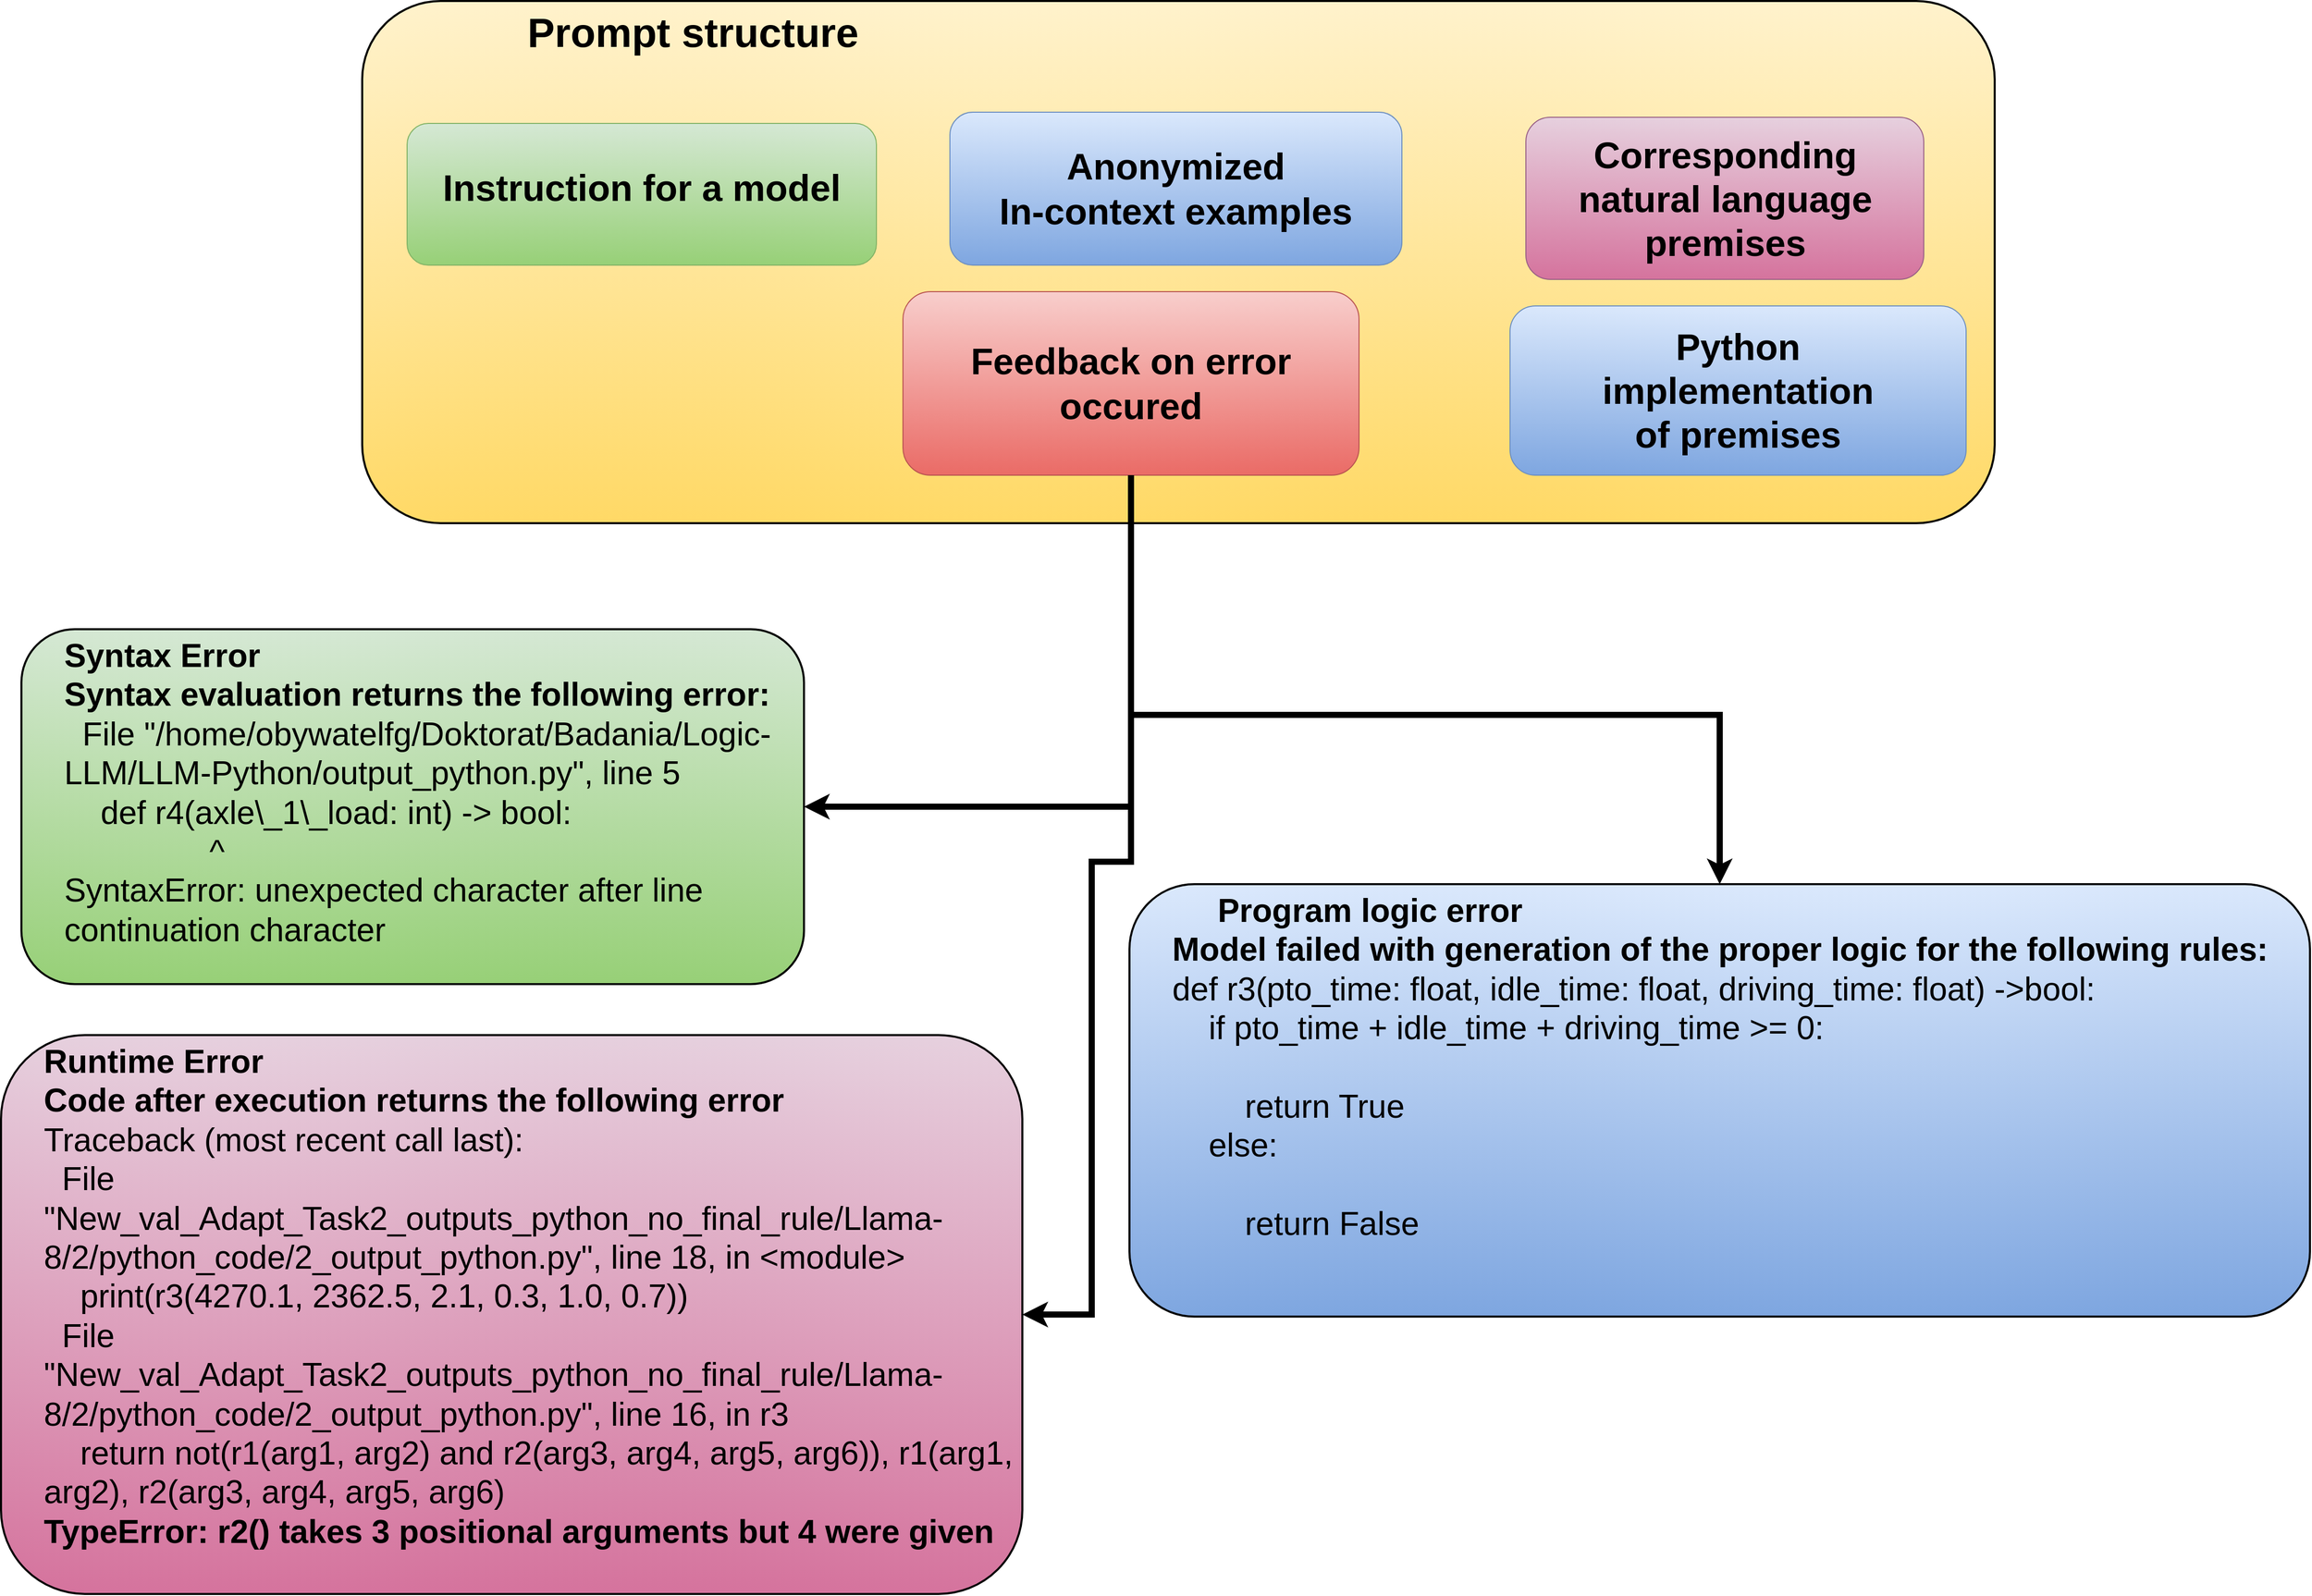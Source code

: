 <mxfile version="26.0.3">
  <diagram name="Strona-1" id="UjXCVasWLxkMrWe1ADRP">
    <mxGraphModel dx="3585" dy="2098" grid="0" gridSize="10" guides="1" tooltips="1" connect="1" arrows="1" fold="1" page="1" pageScale="1" pageWidth="2336" pageHeight="1654" math="0" shadow="0">
      <root>
        <mxCell id="0" />
        <mxCell id="1" parent="0" />
        <mxCell id="UVYFk7r7LEseW1YD5qGI-1" value="&lt;blockquote style=&quot;margin: 0 0 0 40px; border: none; padding: 0px;&quot;&gt;&lt;blockquote style=&quot;margin: 0 0 0 40px; border: none; padding: 0px;&quot;&gt;&lt;blockquote style=&quot;margin: 0 0 0 40px; border: none; padding: 0px;&quot;&gt;&lt;blockquote style=&quot;margin: 0 0 0 40px; border: none; padding: 0px;&quot;&gt;&lt;div&gt;&lt;b style=&quot;font-size: 40px; background-color: transparent; color: light-dark(rgb(0, 0, 0), rgb(255, 255, 255));&quot;&gt;Prompt structure&lt;/b&gt;&lt;/div&gt;&lt;/blockquote&gt;&lt;/blockquote&gt;&lt;/blockquote&gt;&lt;/blockquote&gt;" style="text;html=1;align=left;verticalAlign=top;whiteSpace=wrap;rounded=1;strokeColor=#000000;fillColor=#fff2cc;strokeWidth=2;gradientColor=#ffd966;" parent="1" vertex="1">
          <mxGeometry x="403" y="12" width="1600" height="512" as="geometry" />
        </mxCell>
        <mxCell id="UVYFk7r7LEseW1YD5qGI-2" value="&lt;b style=&quot;font-size: 36px; background-color: transparent; color: light-dark(rgb(0, 0, 0), rgb(255, 255, 255));&quot;&gt;Instruction for a model&lt;/b&gt;&lt;br&gt;&lt;blockquote style=&quot;margin: 0 0 0 40px; border: none; padding: 0px;&quot;&gt;&lt;div&gt;&lt;br&gt;&lt;/div&gt;&lt;/blockquote&gt;" style="text;html=1;align=center;verticalAlign=middle;whiteSpace=wrap;rounded=1;strokeColor=#82b366;fillColor=#d5e8d4;gradientColor=#97d077;" parent="1" vertex="1">
          <mxGeometry x="447" y="132" width="460" height="139" as="geometry" />
        </mxCell>
        <mxCell id="UVYFk7r7LEseW1YD5qGI-7" value="&lt;font style=&quot;font-size: 36px;&quot;&gt;&lt;b style=&quot;&quot;&gt;Anonymized&lt;/b&gt;&lt;/font&gt;&lt;div&gt;&lt;font style=&quot;font-size: 36px;&quot;&gt;&lt;b style=&quot;&quot;&gt;In-context examples&lt;/b&gt;&lt;/font&gt;&lt;b style=&quot;background-color: transparent; color: light-dark(rgb(0, 0, 0), rgb(255, 255, 255));&quot;&gt;&lt;span style=&quot;background-color: transparent; color: light-dark(rgba(0, 0, 0, 0), rgba(0, 0, 0, 0)); font-family: monospace; font-size: 0px; text-wrap-mode: nowrap;&quot;&gt;%3CmxGraphModel%3E%3Croot%3E%3CmxCell%20id%3D%220%22%2F%3E%3CmxCell%20id%3D%221%22%20parent%3D%220%22%2F%3E%3CmxCell%20id%3D%222%22%20value%3D%22%26lt%3Bfont%20style%3D%26quot%3Bfont-size%3A%2036px%3B%26quot%3B%26gt%3B%26lt%3Bb%20style%3D%26quot%3B%26quot%3B%26gt%3BSystem%20Message%26lt%3B%2Fb%26gt%3B%26lt%3B%2Ffont%26gt%3B%26lt%3Bdiv%26gt%3B%26lt%3Bdiv%26gt%3B%26lt%3Bfont%20style%3D%26quot%3Bfont-size%3A%2024px%3B%26quot%3B%26gt%3BYou%20are%20a%20logician%20with%20a%20background%20in%20mathematics%20that%20translates%20natural%20language%26amp%3Bnbsp%3B%26lt%3B%2Ffont%26gt%3B%26lt%3Bspan%20style%3D%26quot%3Bfont-size%3A%2024px%3B%20background-color%3A%20transparent%3B%20color%3A%20light-dark(rgb(0%2C%200%2C%200)%2C%20rgb(255%2C%20255%2C%20255))%3B%26quot%3B%26gt%3Breasoning%20text%20to%20Python3%20code%20so%20that%20these%20natural%20language%20reasoning%20problems%20can%20be%20solved.%26lt%3B%2Fspan%26gt%3B%26lt%3B%2Fdiv%26gt%3B%26lt%3Bdiv%26gt%3B%26lt%3Bfont%20style%3D%26quot%3Bfont-size%3A%2024px%3B%26quot%3B%26gt%3BDuring%20the%20translation%2C%20please%20pay%20close%20attention%20to%20defining%20variables%20and%20rules.%26lt%3B%2Ffont%26gt%3B%26lt%3B%2Fdiv%26gt%3B%26lt%3Bdiv%26gt%3B%26lt%3Bfont%20style%3D%26quot%3Bfont-size%3A%2024px%3B%26quot%3B%26gt%3BDo%20not%20add%20any%20comments%20from%20you.%26lt%3B%2Ffont%26gt%3B%26lt%3B%2Fdiv%26gt%3B%26lt%3Bdiv%26gt%3B%26lt%3Bfont%20style%3D%26quot%3Bfont-size%3A%2024px%3B%26quot%3B%26gt%3BBe%20guided%20by%20the%20following%20example%3A%26lt%3B%2Ffont%26gt%3B%26lt%3B%2Fdiv%26gt%3B%26lt%3B%2Fdiv%26gt%3B%22%20style%3D%22text%3Bhtml%3D1%3Balign%3Dleft%3BverticalAlign%3Dtop%3BwhiteSpace%3Dwrap%3Brounded%3D0%3B%22%20vertex%3D%221%22%20parent%3D%221%22%3E%3CmxGeometry%20x%3D%22497%22%20y%3D%22238%22%20width%3D%22740%22%20height%3D%22263%22%20as%3D%22geometry%22%2F%3E%3C%2FmxCell%3E%3C%2Froot%3E%3C%2FmxGraphModel%3E&lt;/span&gt;&lt;/b&gt;&lt;/div&gt;" style="text;html=1;align=center;verticalAlign=middle;whiteSpace=wrap;rounded=1;strokeColor=#6c8ebf;fillColor=#dae8fc;gradientColor=#7ea6e0;" parent="1" vertex="1">
          <mxGeometry x="979" y="121" width="443" height="150" as="geometry" />
        </mxCell>
        <mxCell id="UVYFk7r7LEseW1YD5qGI-8" value="&lt;font style=&quot;font-size: 36px;&quot;&gt;&lt;b style=&quot;&quot;&gt;Corresponding natural language premises&lt;/b&gt;&lt;/font&gt;&lt;span style=&quot;background-color: transparent; text-wrap-mode: nowrap; color: light-dark(rgba(0, 0, 0, 0), rgba(0, 0, 0, 0)); font-family: monospace; font-size: 0px;&quot;&gt;%3CmxGraphModel%3E%3Croot%3E%3CmxCell%20id%3D%220%22%2F%3E%3CmxCell%20id%3D%221%22%20parent%3D%220%22%2F%3E%3CmxCell%20id%3D%222%22%20value%3D%22%26lt%3Bfont%20style%3D%26quot%3Bfont-size%3A%2036px%3B%26quot%3B%26gt%3B%26lt%3Bb%20style%3D%26quot%3B%26quot%3B%26gt%3BSystem%20Message%26lt%3B%2Fb%26gt%3B%26lt%3B%2Ffont%26gt%3B%26lt%3Bdiv%26gt%3B%26lt%3Bdiv%26gt%3B%26lt%3Bfont%20style%3D%26quot%3Bfont-size%3A%2024px%3B%26quot%3B%26gt%3BYou%20are%20a%20logician%20with%20a%20background%20in%20mathematics%20that%20translates%20natural%20language%26amp%3Bnbsp%3B%26lt%3B%2Ffont%26gt%3B%26lt%3Bspan%20style%3D%26quot%3Bfont-size%3A%2024px%3B%20background-color%3A%20transparent%3B%20color%3A%20light-dark(rgb(0%2C%200%2C%200)%2C%20rgb(255%2C%20255%2C%20255))%3B%26quot%3B%26gt%3Breasoning%20text%20to%20Python3%20code%20so%20that%20these%20natural%20language%20reasoning%20problems%20can%20be%20solved.%26lt%3B%2Fspan%26gt%3B%26lt%3B%2Fdiv%26gt%3B%26lt%3Bdiv%26gt%3B%26lt%3Bfont%20style%3D%26quot%3Bfont-size%3A%2024px%3B%26quot%3B%26gt%3BDuring%20the%20translation%2C%20please%20pay%20close%20attention%20to%20defining%20variables%20and%20rules.%26lt%3B%2Ffont%26gt%3B%26lt%3B%2Fdiv%26gt%3B%26lt%3Bdiv%26gt%3B%26lt%3Bfont%20style%3D%26quot%3Bfont-size%3A%2024px%3B%26quot%3B%26gt%3BDo%20not%20add%20any%20comments%20from%20you.%26lt%3B%2Ffont%26gt%3B%26lt%3B%2Fdiv%26gt%3B%26lt%3Bdiv%26gt%3B%26lt%3Bfont%20style%3D%26quot%3Bfont-size%3A%2024px%3B%26quot%3B%26gt%3BBe%20guided%20by%20the%20following%20example%3A%26lt%3B%2Ffont%26gt%3B%26lt%3B%2Fdiv%26gt%3B%26lt%3B%2Fdiv%26gt%3B%22%20style%3D%22text%3Bhtml%3D1%3Balign%3Dleft%3BverticalAlign%3Dtop%3BwhiteSpace%3Dwrap%3Brounded%3D0%3B%22%20vertex%3D%221%22%20parent%3D%221%22%3E%3CmxGeometry%20x%3D%22497%22%20y%3D%22238%22%20width%3D%22740%22%20height%3D%22263%22%20as%3D%22geometry%22%2F%3E%3C%2FmxCell%3E%3C%2Froot%3E%3C%2FmxGraphModel%3E&lt;/span&gt;" style="text;html=1;align=center;verticalAlign=middle;whiteSpace=wrap;rounded=1;strokeColor=#996185;fillColor=#e6d0de;gradientColor=#d5739d;" parent="1" vertex="1">
          <mxGeometry x="1543.5" y="126" width="390" height="159" as="geometry" />
        </mxCell>
        <mxCell id="UVYFk7r7LEseW1YD5qGI-13" value="&lt;span style=&quot;font-size: 36px;&quot;&gt;&lt;b&gt;Python&lt;/b&gt;&lt;/span&gt;&lt;div&gt;&lt;span style=&quot;font-size: 36px;&quot;&gt;&lt;b&gt;implementation&lt;/b&gt;&lt;/span&gt;&lt;/div&gt;&lt;div&gt;&lt;b style=&quot;font-size: 36px; background-color: transparent; color: light-dark(rgb(0, 0, 0), rgb(255, 255, 255));&quot;&gt;of&amp;nbsp;&lt;/b&gt;&lt;b style=&quot;font-size: 36px; background-color: transparent; color: light-dark(rgb(0, 0, 0), rgb(255, 255, 255));&quot;&gt;premises&lt;/b&gt;&lt;/div&gt;" style="text;html=1;align=center;verticalAlign=middle;whiteSpace=wrap;rounded=1;strokeColor=#6c8ebf;fillColor=#dae8fc;gradientColor=#7ea6e0;" parent="1" vertex="1">
          <mxGeometry x="1528" y="311" width="447" height="166" as="geometry" />
        </mxCell>
        <mxCell id="UVYFk7r7LEseW1YD5qGI-14" value="&lt;blockquote style=&quot;margin: 0 0 0 40px; border: none; padding: 0px;&quot;&gt;&lt;div&gt;&lt;div&gt;&lt;b&gt;&lt;font style=&quot;font-size: 32px;&quot;&gt;Runtime Error&lt;/font&gt;&lt;/b&gt;&lt;/div&gt;&lt;div&gt;&lt;span style=&quot;background-color: transparent; font-size: 32px;&quot;&gt;&lt;b&gt;Code after execution returns the following error&lt;/b&gt;&lt;/span&gt;&lt;b&gt;&lt;font style=&quot;font-size: 32px;&quot;&gt;&amp;nbsp;&lt;/font&gt;&lt;/b&gt;&lt;/div&gt;&lt;/div&gt;&lt;div&gt;&lt;div&gt;&lt;font style=&quot;font-size: 32px;&quot;&gt;Traceback (most recent call last):&lt;/font&gt;&lt;/div&gt;&lt;/div&gt;&lt;div&gt;&lt;div&gt;&lt;font style=&quot;font-size: 32px;&quot;&gt;&amp;nbsp; File &quot;New_val_Adapt_Task2_outputs_python_no_final_rule/Llama-8/2/python_code/2_output_python.py&quot;, line 18, in &amp;lt;module&amp;gt;&lt;/font&gt;&lt;/div&gt;&lt;/div&gt;&lt;div&gt;&lt;div&gt;&lt;font style=&quot;font-size: 32px;&quot;&gt;&amp;nbsp; &amp;nbsp; print(r3(4270.1, 2362.5, 2.1, 0.3, 1.0, 0.7))&lt;/font&gt;&lt;/div&gt;&lt;/div&gt;&lt;div&gt;&lt;div&gt;&lt;font style=&quot;font-size: 32px;&quot;&gt;&amp;nbsp; File &quot;New_val_Adapt_Task2_outputs_python_no_final_rule/Llama-8/2/python_code/2_output_python.py&quot;, line 16, in r3&lt;/font&gt;&lt;/div&gt;&lt;/div&gt;&lt;div&gt;&lt;div&gt;&lt;font style=&quot;font-size: 32px;&quot;&gt;&amp;nbsp; &amp;nbsp; return not(r1(arg1, arg2) and r2(arg3, arg4, arg5, arg6)), r1(arg1, arg2), r2(arg3, arg4, arg5, arg6)&lt;/font&gt;&lt;/div&gt;&lt;/div&gt;&lt;div&gt;&lt;div&gt;&lt;b&gt;&lt;font style=&quot;font-size: 32px;&quot;&gt;TypeError: r2() takes 3 positional arguments but 4 were given&lt;/font&gt;&lt;/b&gt;&lt;/div&gt;&lt;/div&gt;&lt;/blockquote&gt;" style="text;html=1;align=left;verticalAlign=top;rounded=1;strokeColor=#000000;whiteSpace=wrap;fillColor=#e6d0de;fontSize=24;gradientColor=#d5739d;strokeWidth=2;" parent="1" vertex="1">
          <mxGeometry x="49" y="1026" width="1001" height="548" as="geometry" />
        </mxCell>
        <mxCell id="UVYFk7r7LEseW1YD5qGI-15" value="&lt;blockquote style=&quot;margin: 0 0 0 40px; border: none; padding: 0px;&quot;&gt;&lt;div&gt;&lt;div&gt;&lt;b&gt;&lt;font style=&quot;font-size: 32px;&quot;&gt;Syntax Error&amp;nbsp;&lt;/font&gt;&lt;/b&gt;&lt;/div&gt;&lt;/div&gt;&lt;div&gt;&lt;div&gt;&lt;b&gt;&lt;font style=&quot;font-size: 32px;&quot;&gt;Syntax evaluation returns the following error:&lt;/font&gt;&lt;/b&gt;&lt;/div&gt;&lt;div&gt;&lt;font style=&quot;font-size: 32px;&quot;&gt;&amp;nbsp; File &quot;/home/obywatelfg/Doktorat/Badania/Logic-LLM/LLM-Python/output_python.py&quot;, line 5&lt;/font&gt;&lt;/div&gt;&lt;div&gt;&lt;font style=&quot;font-size: 32px;&quot;&gt;&amp;nbsp; &amp;nbsp; def r4(axle\_1\_load: int) -&amp;gt; bool:&lt;/font&gt;&lt;/div&gt;&lt;div&gt;&lt;font style=&quot;font-size: 32px;&quot;&gt;&amp;nbsp; &amp;nbsp; &amp;nbsp; &amp;nbsp; &amp;nbsp; &amp;nbsp; &amp;nbsp; &amp;nbsp; ^&lt;/font&gt;&lt;/div&gt;&lt;div&gt;&lt;font style=&quot;font-size: 32px;&quot;&gt;SyntaxError: unexpected character after line continuation character&lt;/font&gt;&lt;/div&gt;&lt;/div&gt;&lt;/blockquote&gt;" style="text;html=1;align=left;verticalAlign=top;rounded=1;strokeColor=#000000;whiteSpace=wrap;fillColor=#d5e8d4;fontSize=24;gradientColor=#97d077;strokeWidth=2;" parent="1" vertex="1">
          <mxGeometry x="69" y="628" width="767" height="348" as="geometry" />
        </mxCell>
        <mxCell id="UVYFk7r7LEseW1YD5qGI-16" value="&lt;blockquote style=&quot;margin: 0 0 0 40px; border: none; padding: 0px;&quot;&gt;&lt;b style=&quot;&quot;&gt;&lt;font style=&quot;font-size: 32px;&quot;&gt;&amp;nbsp; &amp;nbsp; &amp;nbsp;Program logic error&lt;br&gt;&lt;/font&gt;&lt;/b&gt;&lt;b&gt;&lt;font style=&quot;font-size: 32px;&quot;&gt;Model failed with generation of the proper logic for the following rules:&lt;br&gt;&lt;/font&gt;&lt;/b&gt;&lt;div style=&quot;&quot;&gt;&lt;div style=&quot;&quot;&gt;&lt;font style=&quot;font-size: 32px;&quot;&gt;def r3(pto_time: float, idle_time: float, driving_time: float) -&amp;gt;bool:&lt;/font&gt;&lt;/div&gt;&lt;/div&gt;&lt;span style=&quot;font-size: 32px; background-color: transparent; color: light-dark(rgb(0, 0, 0), rgb(255, 255, 255));&quot;&gt;&amp;nbsp; &amp;nbsp; if pto_time + idle_time + driving_time &amp;gt;= 0:&lt;/span&gt;&lt;br&gt;&lt;blockquote style=&quot;margin: 0 0 0 40px; border: none; padding: 0px;&quot;&gt;&lt;div style=&quot;&quot;&gt;&lt;div style=&quot;&quot;&gt;&lt;font style=&quot;font-size: 32px;&quot;&gt;&lt;br&gt;&lt;/font&gt;&lt;/div&gt;&lt;/div&gt;&lt;/blockquote&gt;&lt;div style=&quot;&quot;&gt;&lt;div style=&quot;&quot;&gt;&lt;font style=&quot;font-size: 32px;&quot;&gt;&amp;nbsp; &amp;nbsp; &amp;nbsp; &amp;nbsp; return True&lt;/font&gt;&lt;/div&gt;&lt;/div&gt;&lt;span style=&quot;font-size: 32px; background-color: transparent; color: light-dark(rgb(0, 0, 0), rgb(255, 255, 255));&quot;&gt;&amp;nbsp; &amp;nbsp; else:&lt;/span&gt;&lt;br&gt;&lt;blockquote style=&quot;margin: 0 0 0 40px; border: none; padding: 0px;&quot;&gt;&lt;div style=&quot;&quot;&gt;&lt;div style=&quot;&quot;&gt;&lt;font style=&quot;font-size: 32px;&quot;&gt;&lt;br&gt;&lt;/font&gt;&lt;/div&gt;&lt;/div&gt;&lt;/blockquote&gt;&lt;div style=&quot;&quot;&gt;&lt;div style=&quot;&quot;&gt;&lt;font style=&quot;font-size: 32px;&quot;&gt;&amp;nbsp; &amp;nbsp; &amp;nbsp; &amp;nbsp; return False&lt;/font&gt;&lt;/div&gt;&lt;/div&gt;&lt;/blockquote&gt;&lt;blockquote style=&quot;margin: 0 0 0 40px; border: none; padding: 0px;&quot;&gt;&lt;div style=&quot;&quot;&gt;&lt;div&gt;&lt;br&gt;&lt;/div&gt;&lt;/div&gt;&lt;/blockquote&gt;" style="text;html=1;align=left;verticalAlign=top;rounded=1;strokeColor=#000000;whiteSpace=wrap;fillColor=#dae8fc;fontSize=24;gradientColor=#7ea6e0;strokeWidth=2;" parent="1" vertex="1">
          <mxGeometry x="1155" y="878" width="1157" height="424" as="geometry" />
        </mxCell>
        <mxCell id="UVYFk7r7LEseW1YD5qGI-17" value="&lt;span style=&quot;font-size: 36px;&quot;&gt;&lt;b&gt;Feedback on error occured&lt;/b&gt;&lt;/span&gt;" style="text;html=1;align=center;verticalAlign=middle;whiteSpace=wrap;rounded=1;strokeColor=#b85450;fillColor=#f8cecc;gradientColor=#ea6b66;" parent="1" vertex="1">
          <mxGeometry x="933" y="297" width="447" height="180" as="geometry" />
        </mxCell>
        <mxCell id="UVYFk7r7LEseW1YD5qGI-18" value="" style="endArrow=classic;html=1;rounded=0;strokeWidth=6;edgeStyle=orthogonalEdgeStyle;exitX=0.5;exitY=1;exitDx=0;exitDy=0;entryX=1;entryY=0.5;entryDx=0;entryDy=0;" parent="1" source="UVYFk7r7LEseW1YD5qGI-17" target="UVYFk7r7LEseW1YD5qGI-15" edge="1">
          <mxGeometry width="50" height="50" relative="1" as="geometry">
            <mxPoint x="1190" y="560" as="sourcePoint" />
            <mxPoint x="1238" y="873" as="targetPoint" />
            <Array as="points">
              <mxPoint x="1157" y="802" />
            </Array>
          </mxGeometry>
        </mxCell>
        <mxCell id="UVYFk7r7LEseW1YD5qGI-20" value="" style="endArrow=classic;html=1;rounded=0;strokeWidth=6;edgeStyle=orthogonalEdgeStyle;exitX=0.5;exitY=1;exitDx=0;exitDy=0;entryX=1;entryY=0.5;entryDx=0;entryDy=0;" parent="1" source="UVYFk7r7LEseW1YD5qGI-17" target="UVYFk7r7LEseW1YD5qGI-14" edge="1">
          <mxGeometry width="50" height="50" relative="1" as="geometry">
            <mxPoint x="1155" y="801" as="sourcePoint" />
            <mxPoint x="834" y="1126" as="targetPoint" />
            <Array as="points">
              <mxPoint x="1157" y="856" />
              <mxPoint x="1118" y="856" />
              <mxPoint x="1118" y="1300" />
            </Array>
          </mxGeometry>
        </mxCell>
        <mxCell id="UVYFk7r7LEseW1YD5qGI-22" value="" style="endArrow=classic;html=1;rounded=0;strokeWidth=6;edgeStyle=orthogonalEdgeStyle;entryX=0.5;entryY=0;entryDx=0;entryDy=0;exitX=0.5;exitY=1;exitDx=0;exitDy=0;" parent="1" source="UVYFk7r7LEseW1YD5qGI-17" target="UVYFk7r7LEseW1YD5qGI-16" edge="1">
          <mxGeometry width="50" height="50" relative="1" as="geometry">
            <mxPoint x="1230" y="588" as="sourcePoint" />
            <mxPoint x="1382" y="712" as="targetPoint" />
            <Array as="points">
              <mxPoint x="1157" y="712" />
              <mxPoint x="1734" y="712" />
            </Array>
          </mxGeometry>
        </mxCell>
      </root>
    </mxGraphModel>
  </diagram>
</mxfile>
